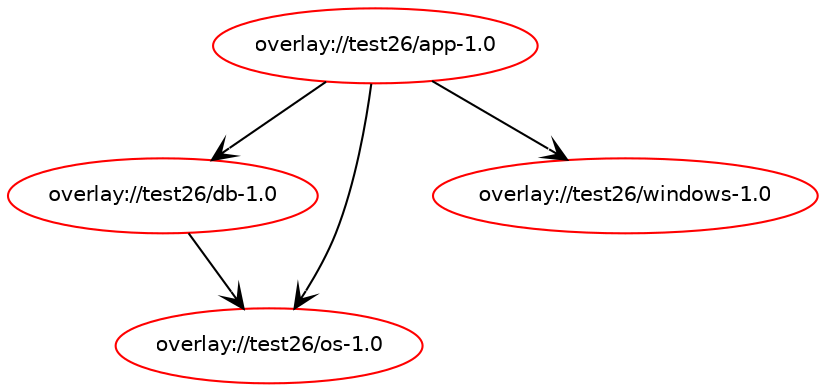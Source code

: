 digraph prolog {

newrank=true;
concentrate=true;
compound=true;
graph [rankdir=TD];#, ranksep=2.5, nodesep=0.2];
edge  [arrowhead=vee];
node  [fontname=Helvetica,fontsize=10];

"overlay://test26/app-1.0" [color=red, href="../test26/app-1.0-rdepend.svg"];
"overlay://test26/app-1.0" -> "overlay://test26/db-1.0"
"overlay://test26/app-1.0" -> "overlay://test26/os-1.0"
"overlay://test26/app-1.0" -> "overlay://test26/windows-1.0"
"overlay://test26/db-1.0" [color=red, href="../test26/db-1.0-rdepend.svg"];
"overlay://test26/db-1.0" -> "overlay://test26/os-1.0"
"overlay://test26/os-1.0" [color=red, href="../test26/os-1.0-rdepend.svg"];
"overlay://test26/windows-1.0" [color=red, href="../test26/windows-1.0-rdepend.svg"];
}
